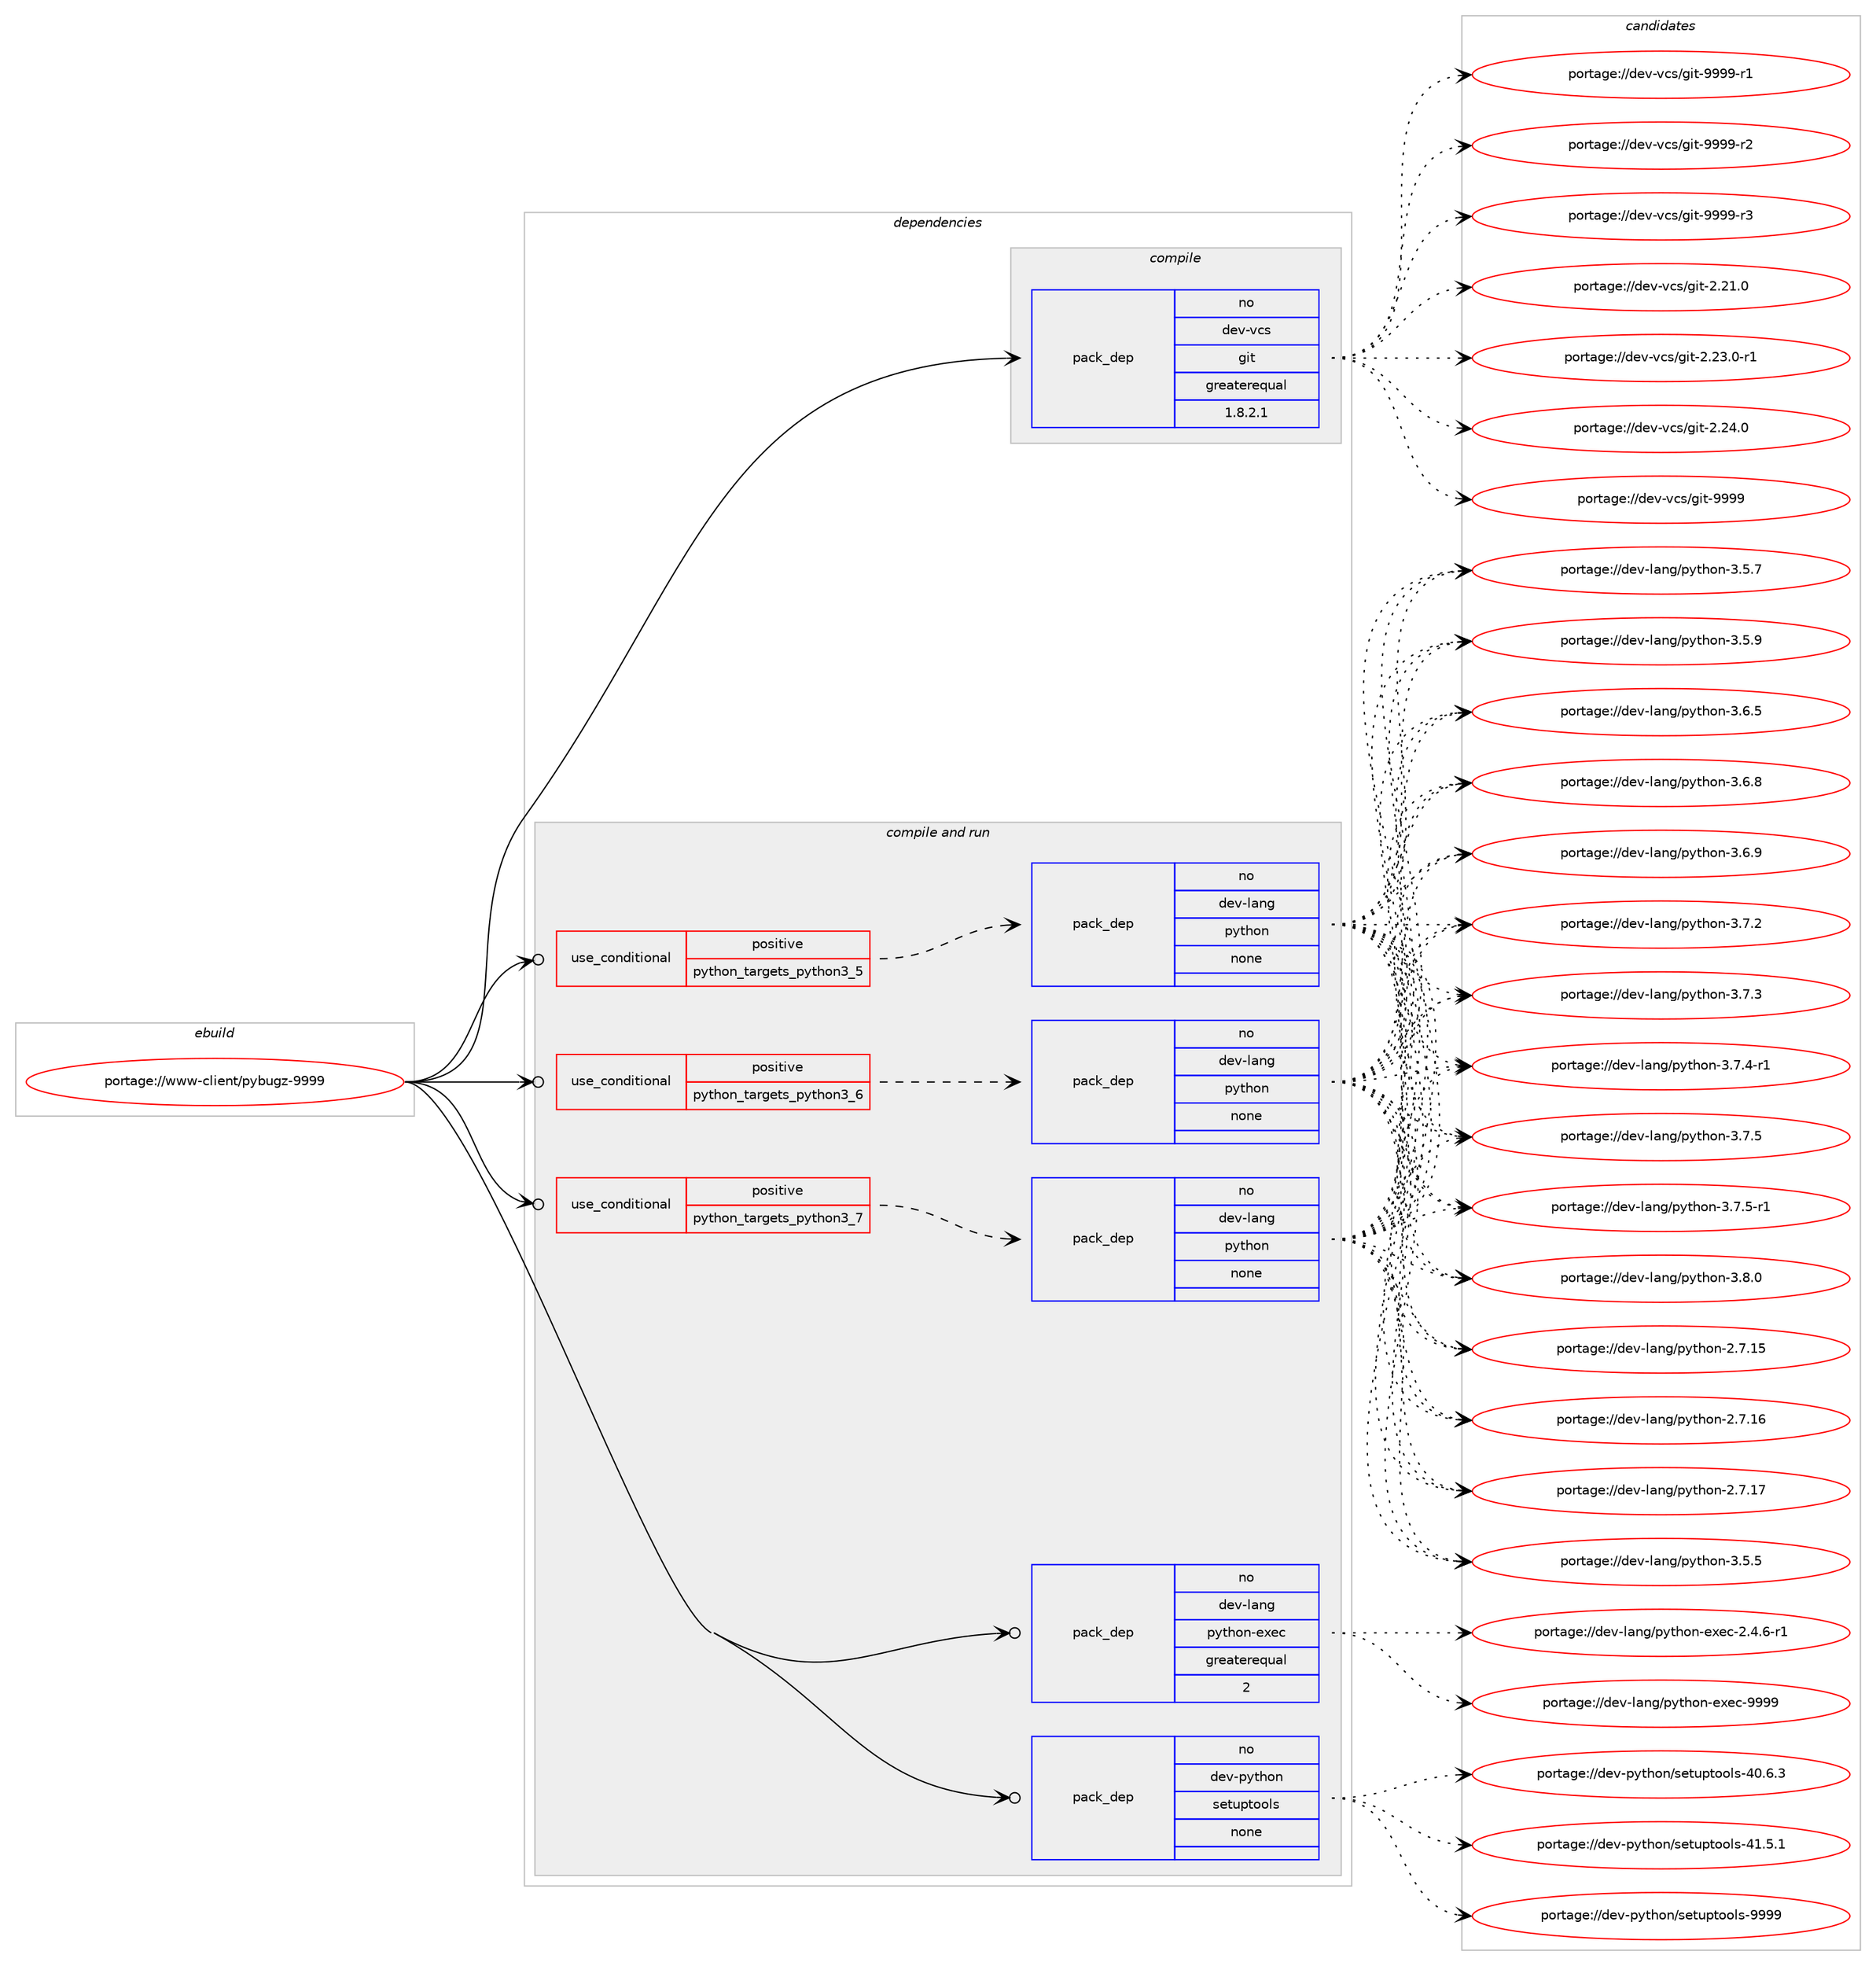 digraph prolog {

# *************
# Graph options
# *************

newrank=true;
concentrate=true;
compound=true;
graph [rankdir=LR,fontname=Helvetica,fontsize=10,ranksep=1.5];#, ranksep=2.5, nodesep=0.2];
edge  [arrowhead=vee];
node  [fontname=Helvetica,fontsize=10];

# **********
# The ebuild
# **********

subgraph cluster_leftcol {
color=gray;
rank=same;
label=<<i>ebuild</i>>;
id [label="portage://www-client/pybugz-9999", color=red, width=4, href="../www-client/pybugz-9999.svg"];
}

# ****************
# The dependencies
# ****************

subgraph cluster_midcol {
color=gray;
label=<<i>dependencies</i>>;
subgraph cluster_compile {
fillcolor="#eeeeee";
style=filled;
label=<<i>compile</i>>;
subgraph pack327797 {
dependency441941 [label=<<TABLE BORDER="0" CELLBORDER="1" CELLSPACING="0" CELLPADDING="4" WIDTH="220"><TR><TD ROWSPAN="6" CELLPADDING="30">pack_dep</TD></TR><TR><TD WIDTH="110">no</TD></TR><TR><TD>dev-vcs</TD></TR><TR><TD>git</TD></TR><TR><TD>greaterequal</TD></TR><TR><TD>1.8.2.1</TD></TR></TABLE>>, shape=none, color=blue];
}
id:e -> dependency441941:w [weight=20,style="solid",arrowhead="vee"];
}
subgraph cluster_compileandrun {
fillcolor="#eeeeee";
style=filled;
label=<<i>compile and run</i>>;
subgraph cond106300 {
dependency441942 [label=<<TABLE BORDER="0" CELLBORDER="1" CELLSPACING="0" CELLPADDING="4"><TR><TD ROWSPAN="3" CELLPADDING="10">use_conditional</TD></TR><TR><TD>positive</TD></TR><TR><TD>python_targets_python3_5</TD></TR></TABLE>>, shape=none, color=red];
subgraph pack327798 {
dependency441943 [label=<<TABLE BORDER="0" CELLBORDER="1" CELLSPACING="0" CELLPADDING="4" WIDTH="220"><TR><TD ROWSPAN="6" CELLPADDING="30">pack_dep</TD></TR><TR><TD WIDTH="110">no</TD></TR><TR><TD>dev-lang</TD></TR><TR><TD>python</TD></TR><TR><TD>none</TD></TR><TR><TD></TD></TR></TABLE>>, shape=none, color=blue];
}
dependency441942:e -> dependency441943:w [weight=20,style="dashed",arrowhead="vee"];
}
id:e -> dependency441942:w [weight=20,style="solid",arrowhead="odotvee"];
subgraph cond106301 {
dependency441944 [label=<<TABLE BORDER="0" CELLBORDER="1" CELLSPACING="0" CELLPADDING="4"><TR><TD ROWSPAN="3" CELLPADDING="10">use_conditional</TD></TR><TR><TD>positive</TD></TR><TR><TD>python_targets_python3_6</TD></TR></TABLE>>, shape=none, color=red];
subgraph pack327799 {
dependency441945 [label=<<TABLE BORDER="0" CELLBORDER="1" CELLSPACING="0" CELLPADDING="4" WIDTH="220"><TR><TD ROWSPAN="6" CELLPADDING="30">pack_dep</TD></TR><TR><TD WIDTH="110">no</TD></TR><TR><TD>dev-lang</TD></TR><TR><TD>python</TD></TR><TR><TD>none</TD></TR><TR><TD></TD></TR></TABLE>>, shape=none, color=blue];
}
dependency441944:e -> dependency441945:w [weight=20,style="dashed",arrowhead="vee"];
}
id:e -> dependency441944:w [weight=20,style="solid",arrowhead="odotvee"];
subgraph cond106302 {
dependency441946 [label=<<TABLE BORDER="0" CELLBORDER="1" CELLSPACING="0" CELLPADDING="4"><TR><TD ROWSPAN="3" CELLPADDING="10">use_conditional</TD></TR><TR><TD>positive</TD></TR><TR><TD>python_targets_python3_7</TD></TR></TABLE>>, shape=none, color=red];
subgraph pack327800 {
dependency441947 [label=<<TABLE BORDER="0" CELLBORDER="1" CELLSPACING="0" CELLPADDING="4" WIDTH="220"><TR><TD ROWSPAN="6" CELLPADDING="30">pack_dep</TD></TR><TR><TD WIDTH="110">no</TD></TR><TR><TD>dev-lang</TD></TR><TR><TD>python</TD></TR><TR><TD>none</TD></TR><TR><TD></TD></TR></TABLE>>, shape=none, color=blue];
}
dependency441946:e -> dependency441947:w [weight=20,style="dashed",arrowhead="vee"];
}
id:e -> dependency441946:w [weight=20,style="solid",arrowhead="odotvee"];
subgraph pack327801 {
dependency441948 [label=<<TABLE BORDER="0" CELLBORDER="1" CELLSPACING="0" CELLPADDING="4" WIDTH="220"><TR><TD ROWSPAN="6" CELLPADDING="30">pack_dep</TD></TR><TR><TD WIDTH="110">no</TD></TR><TR><TD>dev-lang</TD></TR><TR><TD>python-exec</TD></TR><TR><TD>greaterequal</TD></TR><TR><TD>2</TD></TR></TABLE>>, shape=none, color=blue];
}
id:e -> dependency441948:w [weight=20,style="solid",arrowhead="odotvee"];
subgraph pack327802 {
dependency441949 [label=<<TABLE BORDER="0" CELLBORDER="1" CELLSPACING="0" CELLPADDING="4" WIDTH="220"><TR><TD ROWSPAN="6" CELLPADDING="30">pack_dep</TD></TR><TR><TD WIDTH="110">no</TD></TR><TR><TD>dev-python</TD></TR><TR><TD>setuptools</TD></TR><TR><TD>none</TD></TR><TR><TD></TD></TR></TABLE>>, shape=none, color=blue];
}
id:e -> dependency441949:w [weight=20,style="solid",arrowhead="odotvee"];
}
subgraph cluster_run {
fillcolor="#eeeeee";
style=filled;
label=<<i>run</i>>;
}
}

# **************
# The candidates
# **************

subgraph cluster_choices {
rank=same;
color=gray;
label=<<i>candidates</i>>;

subgraph choice327797 {
color=black;
nodesep=1;
choiceportage10010111845118991154710310511645504650494648 [label="portage://dev-vcs/git-2.21.0", color=red, width=4,href="../dev-vcs/git-2.21.0.svg"];
choiceportage100101118451189911547103105116455046505146484511449 [label="portage://dev-vcs/git-2.23.0-r1", color=red, width=4,href="../dev-vcs/git-2.23.0-r1.svg"];
choiceportage10010111845118991154710310511645504650524648 [label="portage://dev-vcs/git-2.24.0", color=red, width=4,href="../dev-vcs/git-2.24.0.svg"];
choiceportage1001011184511899115471031051164557575757 [label="portage://dev-vcs/git-9999", color=red, width=4,href="../dev-vcs/git-9999.svg"];
choiceportage10010111845118991154710310511645575757574511449 [label="portage://dev-vcs/git-9999-r1", color=red, width=4,href="../dev-vcs/git-9999-r1.svg"];
choiceportage10010111845118991154710310511645575757574511450 [label="portage://dev-vcs/git-9999-r2", color=red, width=4,href="../dev-vcs/git-9999-r2.svg"];
choiceportage10010111845118991154710310511645575757574511451 [label="portage://dev-vcs/git-9999-r3", color=red, width=4,href="../dev-vcs/git-9999-r3.svg"];
dependency441941:e -> choiceportage10010111845118991154710310511645504650494648:w [style=dotted,weight="100"];
dependency441941:e -> choiceportage100101118451189911547103105116455046505146484511449:w [style=dotted,weight="100"];
dependency441941:e -> choiceportage10010111845118991154710310511645504650524648:w [style=dotted,weight="100"];
dependency441941:e -> choiceportage1001011184511899115471031051164557575757:w [style=dotted,weight="100"];
dependency441941:e -> choiceportage10010111845118991154710310511645575757574511449:w [style=dotted,weight="100"];
dependency441941:e -> choiceportage10010111845118991154710310511645575757574511450:w [style=dotted,weight="100"];
dependency441941:e -> choiceportage10010111845118991154710310511645575757574511451:w [style=dotted,weight="100"];
}
subgraph choice327798 {
color=black;
nodesep=1;
choiceportage10010111845108971101034711212111610411111045504655464953 [label="portage://dev-lang/python-2.7.15", color=red, width=4,href="../dev-lang/python-2.7.15.svg"];
choiceportage10010111845108971101034711212111610411111045504655464954 [label="portage://dev-lang/python-2.7.16", color=red, width=4,href="../dev-lang/python-2.7.16.svg"];
choiceportage10010111845108971101034711212111610411111045504655464955 [label="portage://dev-lang/python-2.7.17", color=red, width=4,href="../dev-lang/python-2.7.17.svg"];
choiceportage100101118451089711010347112121116104111110455146534653 [label="portage://dev-lang/python-3.5.5", color=red, width=4,href="../dev-lang/python-3.5.5.svg"];
choiceportage100101118451089711010347112121116104111110455146534655 [label="portage://dev-lang/python-3.5.7", color=red, width=4,href="../dev-lang/python-3.5.7.svg"];
choiceportage100101118451089711010347112121116104111110455146534657 [label="portage://dev-lang/python-3.5.9", color=red, width=4,href="../dev-lang/python-3.5.9.svg"];
choiceportage100101118451089711010347112121116104111110455146544653 [label="portage://dev-lang/python-3.6.5", color=red, width=4,href="../dev-lang/python-3.6.5.svg"];
choiceportage100101118451089711010347112121116104111110455146544656 [label="portage://dev-lang/python-3.6.8", color=red, width=4,href="../dev-lang/python-3.6.8.svg"];
choiceportage100101118451089711010347112121116104111110455146544657 [label="portage://dev-lang/python-3.6.9", color=red, width=4,href="../dev-lang/python-3.6.9.svg"];
choiceportage100101118451089711010347112121116104111110455146554650 [label="portage://dev-lang/python-3.7.2", color=red, width=4,href="../dev-lang/python-3.7.2.svg"];
choiceportage100101118451089711010347112121116104111110455146554651 [label="portage://dev-lang/python-3.7.3", color=red, width=4,href="../dev-lang/python-3.7.3.svg"];
choiceportage1001011184510897110103471121211161041111104551465546524511449 [label="portage://dev-lang/python-3.7.4-r1", color=red, width=4,href="../dev-lang/python-3.7.4-r1.svg"];
choiceportage100101118451089711010347112121116104111110455146554653 [label="portage://dev-lang/python-3.7.5", color=red, width=4,href="../dev-lang/python-3.7.5.svg"];
choiceportage1001011184510897110103471121211161041111104551465546534511449 [label="portage://dev-lang/python-3.7.5-r1", color=red, width=4,href="../dev-lang/python-3.7.5-r1.svg"];
choiceportage100101118451089711010347112121116104111110455146564648 [label="portage://dev-lang/python-3.8.0", color=red, width=4,href="../dev-lang/python-3.8.0.svg"];
dependency441943:e -> choiceportage10010111845108971101034711212111610411111045504655464953:w [style=dotted,weight="100"];
dependency441943:e -> choiceportage10010111845108971101034711212111610411111045504655464954:w [style=dotted,weight="100"];
dependency441943:e -> choiceportage10010111845108971101034711212111610411111045504655464955:w [style=dotted,weight="100"];
dependency441943:e -> choiceportage100101118451089711010347112121116104111110455146534653:w [style=dotted,weight="100"];
dependency441943:e -> choiceportage100101118451089711010347112121116104111110455146534655:w [style=dotted,weight="100"];
dependency441943:e -> choiceportage100101118451089711010347112121116104111110455146534657:w [style=dotted,weight="100"];
dependency441943:e -> choiceportage100101118451089711010347112121116104111110455146544653:w [style=dotted,weight="100"];
dependency441943:e -> choiceportage100101118451089711010347112121116104111110455146544656:w [style=dotted,weight="100"];
dependency441943:e -> choiceportage100101118451089711010347112121116104111110455146544657:w [style=dotted,weight="100"];
dependency441943:e -> choiceportage100101118451089711010347112121116104111110455146554650:w [style=dotted,weight="100"];
dependency441943:e -> choiceportage100101118451089711010347112121116104111110455146554651:w [style=dotted,weight="100"];
dependency441943:e -> choiceportage1001011184510897110103471121211161041111104551465546524511449:w [style=dotted,weight="100"];
dependency441943:e -> choiceportage100101118451089711010347112121116104111110455146554653:w [style=dotted,weight="100"];
dependency441943:e -> choiceportage1001011184510897110103471121211161041111104551465546534511449:w [style=dotted,weight="100"];
dependency441943:e -> choiceportage100101118451089711010347112121116104111110455146564648:w [style=dotted,weight="100"];
}
subgraph choice327799 {
color=black;
nodesep=1;
choiceportage10010111845108971101034711212111610411111045504655464953 [label="portage://dev-lang/python-2.7.15", color=red, width=4,href="../dev-lang/python-2.7.15.svg"];
choiceportage10010111845108971101034711212111610411111045504655464954 [label="portage://dev-lang/python-2.7.16", color=red, width=4,href="../dev-lang/python-2.7.16.svg"];
choiceportage10010111845108971101034711212111610411111045504655464955 [label="portage://dev-lang/python-2.7.17", color=red, width=4,href="../dev-lang/python-2.7.17.svg"];
choiceportage100101118451089711010347112121116104111110455146534653 [label="portage://dev-lang/python-3.5.5", color=red, width=4,href="../dev-lang/python-3.5.5.svg"];
choiceportage100101118451089711010347112121116104111110455146534655 [label="portage://dev-lang/python-3.5.7", color=red, width=4,href="../dev-lang/python-3.5.7.svg"];
choiceportage100101118451089711010347112121116104111110455146534657 [label="portage://dev-lang/python-3.5.9", color=red, width=4,href="../dev-lang/python-3.5.9.svg"];
choiceportage100101118451089711010347112121116104111110455146544653 [label="portage://dev-lang/python-3.6.5", color=red, width=4,href="../dev-lang/python-3.6.5.svg"];
choiceportage100101118451089711010347112121116104111110455146544656 [label="portage://dev-lang/python-3.6.8", color=red, width=4,href="../dev-lang/python-3.6.8.svg"];
choiceportage100101118451089711010347112121116104111110455146544657 [label="portage://dev-lang/python-3.6.9", color=red, width=4,href="../dev-lang/python-3.6.9.svg"];
choiceportage100101118451089711010347112121116104111110455146554650 [label="portage://dev-lang/python-3.7.2", color=red, width=4,href="../dev-lang/python-3.7.2.svg"];
choiceportage100101118451089711010347112121116104111110455146554651 [label="portage://dev-lang/python-3.7.3", color=red, width=4,href="../dev-lang/python-3.7.3.svg"];
choiceportage1001011184510897110103471121211161041111104551465546524511449 [label="portage://dev-lang/python-3.7.4-r1", color=red, width=4,href="../dev-lang/python-3.7.4-r1.svg"];
choiceportage100101118451089711010347112121116104111110455146554653 [label="portage://dev-lang/python-3.7.5", color=red, width=4,href="../dev-lang/python-3.7.5.svg"];
choiceportage1001011184510897110103471121211161041111104551465546534511449 [label="portage://dev-lang/python-3.7.5-r1", color=red, width=4,href="../dev-lang/python-3.7.5-r1.svg"];
choiceportage100101118451089711010347112121116104111110455146564648 [label="portage://dev-lang/python-3.8.0", color=red, width=4,href="../dev-lang/python-3.8.0.svg"];
dependency441945:e -> choiceportage10010111845108971101034711212111610411111045504655464953:w [style=dotted,weight="100"];
dependency441945:e -> choiceportage10010111845108971101034711212111610411111045504655464954:w [style=dotted,weight="100"];
dependency441945:e -> choiceportage10010111845108971101034711212111610411111045504655464955:w [style=dotted,weight="100"];
dependency441945:e -> choiceportage100101118451089711010347112121116104111110455146534653:w [style=dotted,weight="100"];
dependency441945:e -> choiceportage100101118451089711010347112121116104111110455146534655:w [style=dotted,weight="100"];
dependency441945:e -> choiceportage100101118451089711010347112121116104111110455146534657:w [style=dotted,weight="100"];
dependency441945:e -> choiceportage100101118451089711010347112121116104111110455146544653:w [style=dotted,weight="100"];
dependency441945:e -> choiceportage100101118451089711010347112121116104111110455146544656:w [style=dotted,weight="100"];
dependency441945:e -> choiceportage100101118451089711010347112121116104111110455146544657:w [style=dotted,weight="100"];
dependency441945:e -> choiceportage100101118451089711010347112121116104111110455146554650:w [style=dotted,weight="100"];
dependency441945:e -> choiceportage100101118451089711010347112121116104111110455146554651:w [style=dotted,weight="100"];
dependency441945:e -> choiceportage1001011184510897110103471121211161041111104551465546524511449:w [style=dotted,weight="100"];
dependency441945:e -> choiceportage100101118451089711010347112121116104111110455146554653:w [style=dotted,weight="100"];
dependency441945:e -> choiceportage1001011184510897110103471121211161041111104551465546534511449:w [style=dotted,weight="100"];
dependency441945:e -> choiceportage100101118451089711010347112121116104111110455146564648:w [style=dotted,weight="100"];
}
subgraph choice327800 {
color=black;
nodesep=1;
choiceportage10010111845108971101034711212111610411111045504655464953 [label="portage://dev-lang/python-2.7.15", color=red, width=4,href="../dev-lang/python-2.7.15.svg"];
choiceportage10010111845108971101034711212111610411111045504655464954 [label="portage://dev-lang/python-2.7.16", color=red, width=4,href="../dev-lang/python-2.7.16.svg"];
choiceportage10010111845108971101034711212111610411111045504655464955 [label="portage://dev-lang/python-2.7.17", color=red, width=4,href="../dev-lang/python-2.7.17.svg"];
choiceportage100101118451089711010347112121116104111110455146534653 [label="portage://dev-lang/python-3.5.5", color=red, width=4,href="../dev-lang/python-3.5.5.svg"];
choiceportage100101118451089711010347112121116104111110455146534655 [label="portage://dev-lang/python-3.5.7", color=red, width=4,href="../dev-lang/python-3.5.7.svg"];
choiceportage100101118451089711010347112121116104111110455146534657 [label="portage://dev-lang/python-3.5.9", color=red, width=4,href="../dev-lang/python-3.5.9.svg"];
choiceportage100101118451089711010347112121116104111110455146544653 [label="portage://dev-lang/python-3.6.5", color=red, width=4,href="../dev-lang/python-3.6.5.svg"];
choiceportage100101118451089711010347112121116104111110455146544656 [label="portage://dev-lang/python-3.6.8", color=red, width=4,href="../dev-lang/python-3.6.8.svg"];
choiceportage100101118451089711010347112121116104111110455146544657 [label="portage://dev-lang/python-3.6.9", color=red, width=4,href="../dev-lang/python-3.6.9.svg"];
choiceportage100101118451089711010347112121116104111110455146554650 [label="portage://dev-lang/python-3.7.2", color=red, width=4,href="../dev-lang/python-3.7.2.svg"];
choiceportage100101118451089711010347112121116104111110455146554651 [label="portage://dev-lang/python-3.7.3", color=red, width=4,href="../dev-lang/python-3.7.3.svg"];
choiceportage1001011184510897110103471121211161041111104551465546524511449 [label="portage://dev-lang/python-3.7.4-r1", color=red, width=4,href="../dev-lang/python-3.7.4-r1.svg"];
choiceportage100101118451089711010347112121116104111110455146554653 [label="portage://dev-lang/python-3.7.5", color=red, width=4,href="../dev-lang/python-3.7.5.svg"];
choiceportage1001011184510897110103471121211161041111104551465546534511449 [label="portage://dev-lang/python-3.7.5-r1", color=red, width=4,href="../dev-lang/python-3.7.5-r1.svg"];
choiceportage100101118451089711010347112121116104111110455146564648 [label="portage://dev-lang/python-3.8.0", color=red, width=4,href="../dev-lang/python-3.8.0.svg"];
dependency441947:e -> choiceportage10010111845108971101034711212111610411111045504655464953:w [style=dotted,weight="100"];
dependency441947:e -> choiceportage10010111845108971101034711212111610411111045504655464954:w [style=dotted,weight="100"];
dependency441947:e -> choiceportage10010111845108971101034711212111610411111045504655464955:w [style=dotted,weight="100"];
dependency441947:e -> choiceportage100101118451089711010347112121116104111110455146534653:w [style=dotted,weight="100"];
dependency441947:e -> choiceportage100101118451089711010347112121116104111110455146534655:w [style=dotted,weight="100"];
dependency441947:e -> choiceportage100101118451089711010347112121116104111110455146534657:w [style=dotted,weight="100"];
dependency441947:e -> choiceportage100101118451089711010347112121116104111110455146544653:w [style=dotted,weight="100"];
dependency441947:e -> choiceportage100101118451089711010347112121116104111110455146544656:w [style=dotted,weight="100"];
dependency441947:e -> choiceportage100101118451089711010347112121116104111110455146544657:w [style=dotted,weight="100"];
dependency441947:e -> choiceportage100101118451089711010347112121116104111110455146554650:w [style=dotted,weight="100"];
dependency441947:e -> choiceportage100101118451089711010347112121116104111110455146554651:w [style=dotted,weight="100"];
dependency441947:e -> choiceportage1001011184510897110103471121211161041111104551465546524511449:w [style=dotted,weight="100"];
dependency441947:e -> choiceportage100101118451089711010347112121116104111110455146554653:w [style=dotted,weight="100"];
dependency441947:e -> choiceportage1001011184510897110103471121211161041111104551465546534511449:w [style=dotted,weight="100"];
dependency441947:e -> choiceportage100101118451089711010347112121116104111110455146564648:w [style=dotted,weight="100"];
}
subgraph choice327801 {
color=black;
nodesep=1;
choiceportage10010111845108971101034711212111610411111045101120101994550465246544511449 [label="portage://dev-lang/python-exec-2.4.6-r1", color=red, width=4,href="../dev-lang/python-exec-2.4.6-r1.svg"];
choiceportage10010111845108971101034711212111610411111045101120101994557575757 [label="portage://dev-lang/python-exec-9999", color=red, width=4,href="../dev-lang/python-exec-9999.svg"];
dependency441948:e -> choiceportage10010111845108971101034711212111610411111045101120101994550465246544511449:w [style=dotted,weight="100"];
dependency441948:e -> choiceportage10010111845108971101034711212111610411111045101120101994557575757:w [style=dotted,weight="100"];
}
subgraph choice327802 {
color=black;
nodesep=1;
choiceportage100101118451121211161041111104711510111611711211611111110811545524846544651 [label="portage://dev-python/setuptools-40.6.3", color=red, width=4,href="../dev-python/setuptools-40.6.3.svg"];
choiceportage100101118451121211161041111104711510111611711211611111110811545524946534649 [label="portage://dev-python/setuptools-41.5.1", color=red, width=4,href="../dev-python/setuptools-41.5.1.svg"];
choiceportage10010111845112121116104111110471151011161171121161111111081154557575757 [label="portage://dev-python/setuptools-9999", color=red, width=4,href="../dev-python/setuptools-9999.svg"];
dependency441949:e -> choiceportage100101118451121211161041111104711510111611711211611111110811545524846544651:w [style=dotted,weight="100"];
dependency441949:e -> choiceportage100101118451121211161041111104711510111611711211611111110811545524946534649:w [style=dotted,weight="100"];
dependency441949:e -> choiceportage10010111845112121116104111110471151011161171121161111111081154557575757:w [style=dotted,weight="100"];
}
}

}
